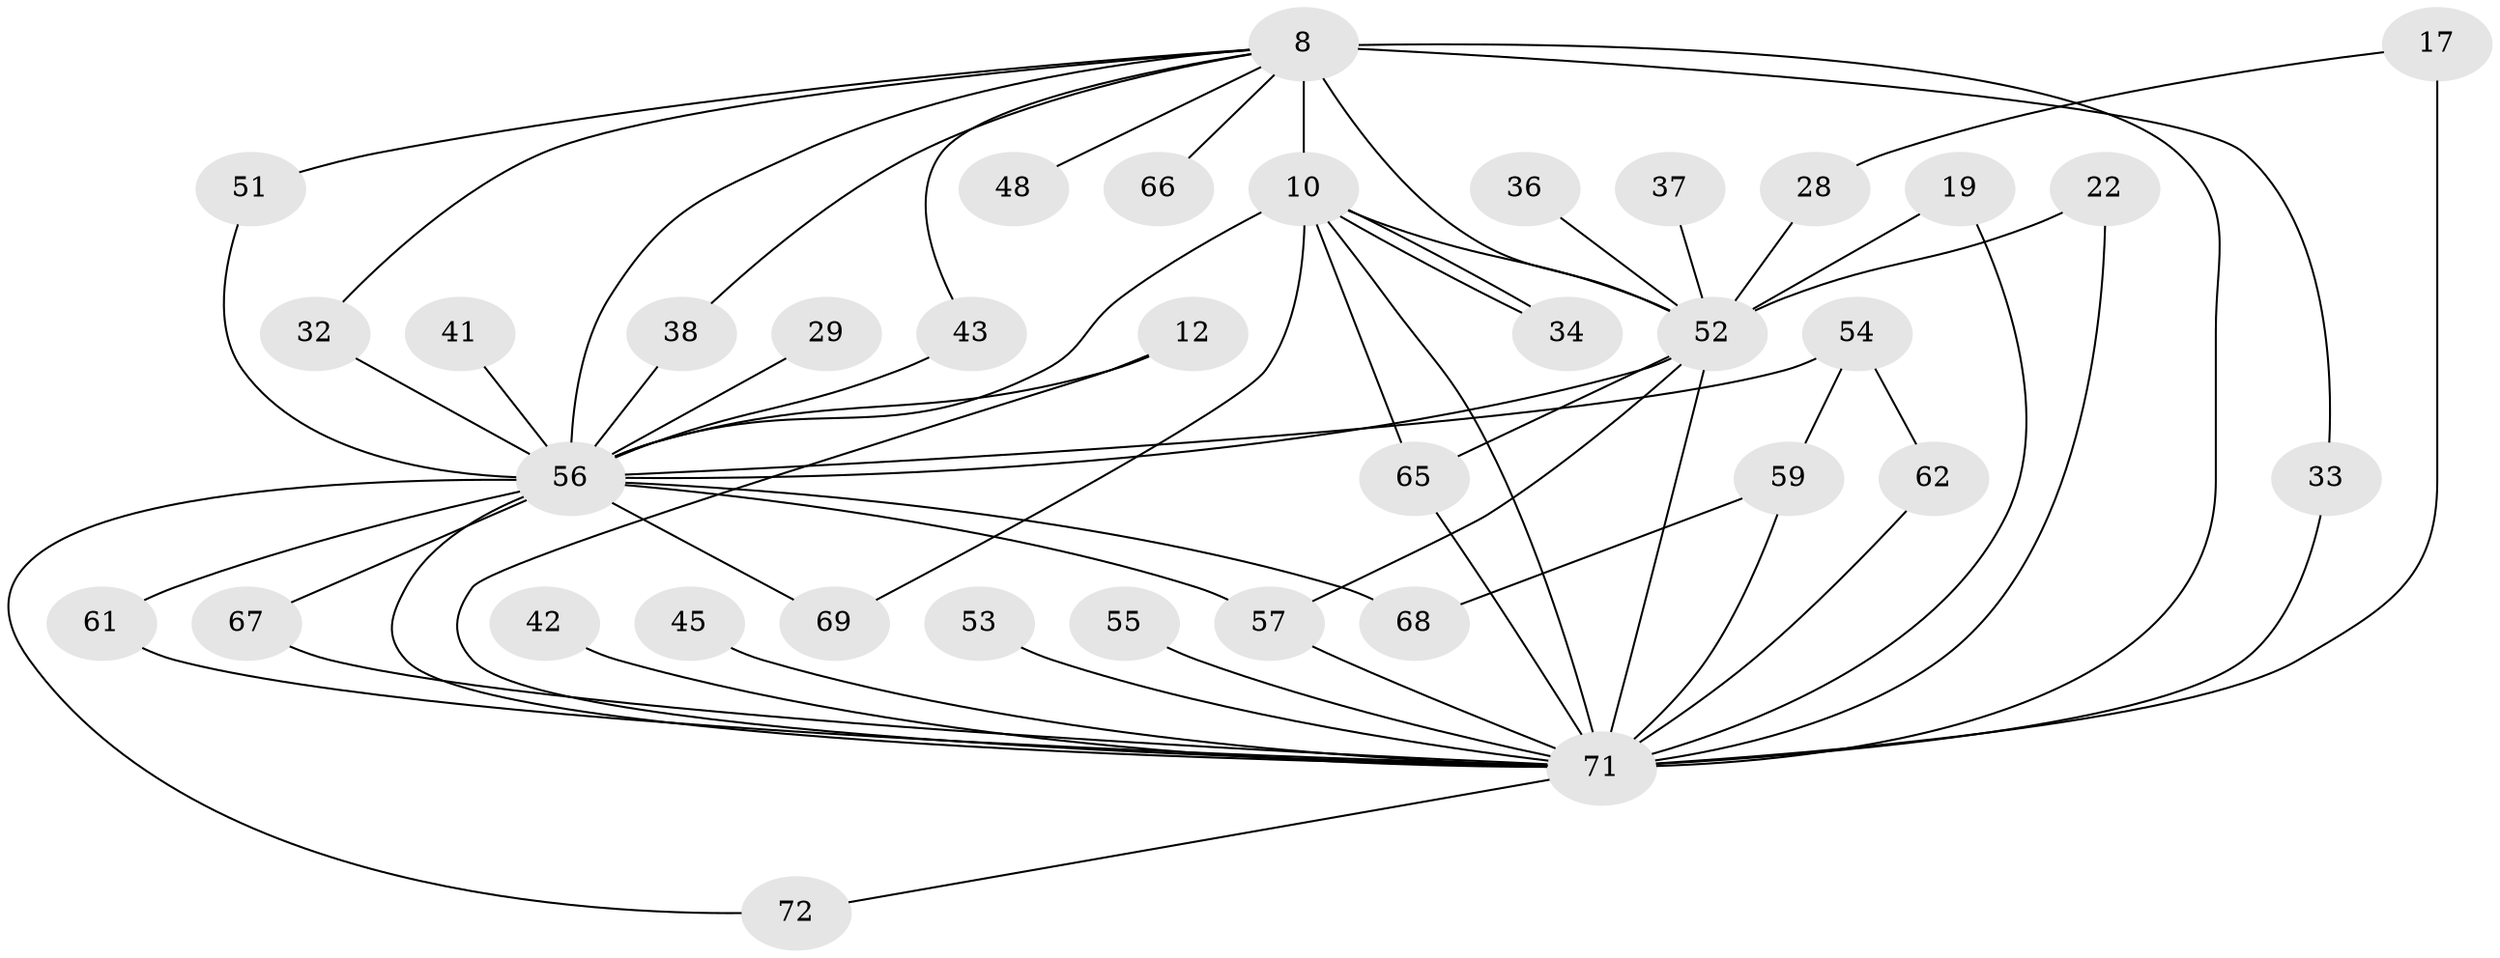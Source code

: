 // original degree distribution, {20: 0.027777777777777776, 12: 0.013888888888888888, 18: 0.013888888888888888, 16: 0.041666666666666664, 15: 0.013888888888888888, 24: 0.013888888888888888, 19: 0.013888888888888888, 6: 0.027777777777777776, 3: 0.1527777777777778, 4: 0.06944444444444445, 5: 0.041666666666666664, 2: 0.5694444444444444}
// Generated by graph-tools (version 1.1) at 2025/43/03/09/25 04:43:58]
// undirected, 36 vertices, 62 edges
graph export_dot {
graph [start="1"]
  node [color=gray90,style=filled];
  8 [super="+4"];
  10 [super="+2"];
  12;
  17;
  19 [super="+15"];
  22;
  28;
  29;
  32;
  33;
  34;
  36;
  37;
  38;
  41;
  42;
  43;
  45;
  48;
  51;
  52 [super="+5"];
  53;
  54 [super="+25"];
  55 [super="+13"];
  56 [super="+47+9"];
  57 [super="+30"];
  59 [super="+50"];
  61 [super="+60"];
  62;
  65 [super="+40+58"];
  66;
  67;
  68 [super="+14"];
  69;
  71 [super="+46+6+70"];
  72 [super="+64"];
  8 -- 10 [weight=4];
  8 -- 33;
  8 -- 48 [weight=2];
  8 -- 51;
  8 -- 66 [weight=2];
  8 -- 32;
  8 -- 38;
  8 -- 43;
  8 -- 71 [weight=7];
  8 -- 56 [weight=6];
  8 -- 52 [weight=4];
  10 -- 34;
  10 -- 34;
  10 -- 69;
  10 -- 71 [weight=8];
  10 -- 65 [weight=3];
  10 -- 56 [weight=4];
  10 -- 52 [weight=4];
  12 -- 71 [weight=2];
  12 -- 56;
  17 -- 28;
  17 -- 71 [weight=2];
  19 -- 71;
  19 -- 52 [weight=2];
  22 -- 71;
  22 -- 52;
  28 -- 52;
  29 -- 56;
  32 -- 56;
  33 -- 71;
  36 -- 52 [weight=2];
  37 -- 52;
  38 -- 56;
  41 -- 56 [weight=2];
  42 -- 71 [weight=2];
  43 -- 56;
  45 -- 71 [weight=2];
  51 -- 56;
  52 -- 71 [weight=7];
  52 -- 65 [weight=2];
  52 -- 56 [weight=4];
  52 -- 57 [weight=2];
  53 -- 71;
  54 -- 62;
  54 -- 59;
  54 -- 56 [weight=3];
  55 -- 71 [weight=3];
  56 -- 71 [weight=7];
  56 -- 67;
  56 -- 68 [weight=2];
  56 -- 69;
  56 -- 72 [weight=2];
  56 -- 57 [weight=2];
  56 -- 61;
  57 -- 71;
  59 -- 68;
  59 -- 71;
  61 -- 71;
  62 -- 71;
  65 -- 71;
  67 -- 71;
  71 -- 72 [weight=2];
}
